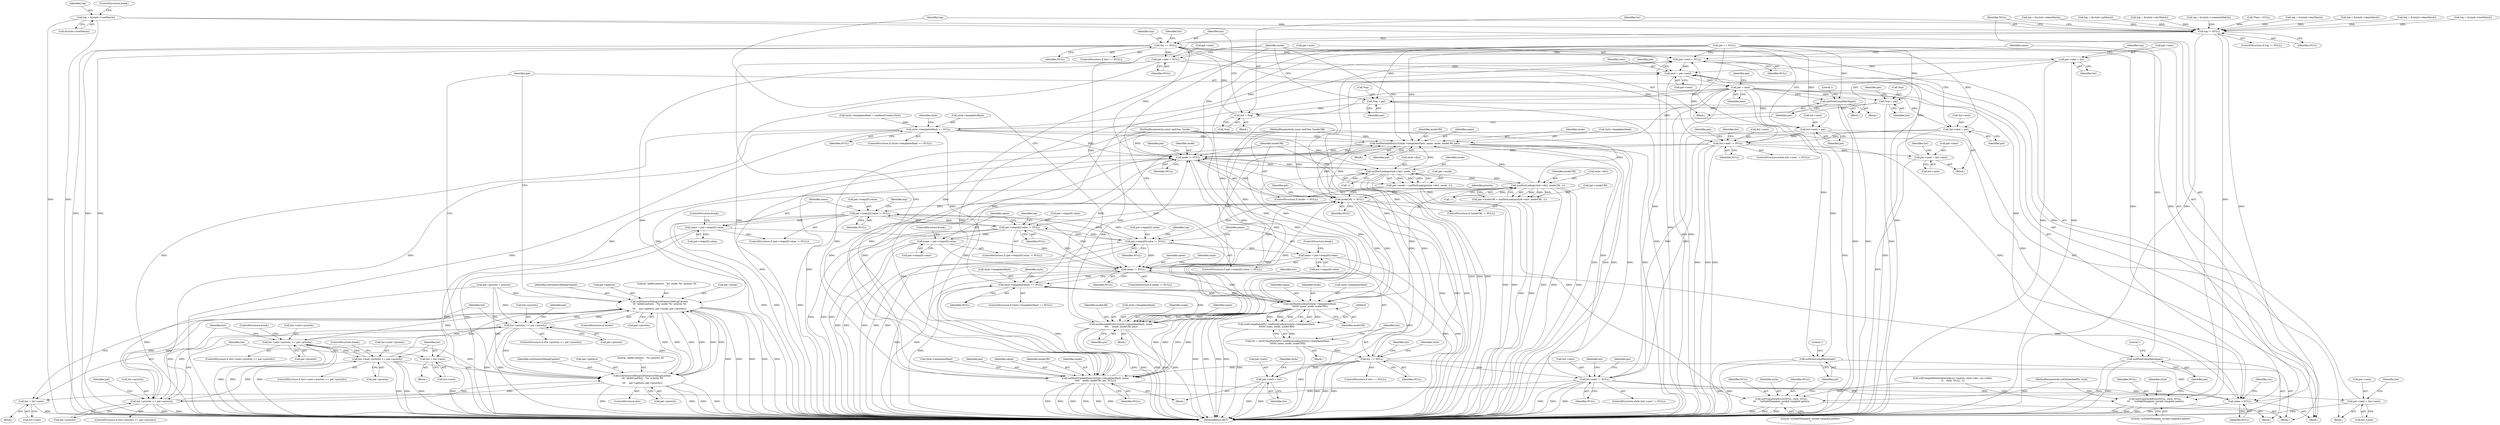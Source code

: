digraph "0_Chrome_96dbafe288dbe2f0cc45fa3c39daf6d0c37acbab_23@pointer" {
"1000271" [label="(Call,top = &(style->rootMatch))"];
"1000509" [label="(Call,top != NULL)"];
"1000518" [label="(Call,list == NULL)"];
"1000176" [label="(Call,pat->next = NULL)"];
"1000171" [label="(Call,next = pat->next)"];
"1000623" [label="(Call,pat = next)"];
"1000303" [label="(Call,xsltFreeCompMatch(pat))"];
"1000406" [label="(Call,xsltFreeCompMatch(pat))"];
"1000411" [label="(Call,xmlHashAddEntry3(style->templatesHash, name, mode, modeURI, pat))"];
"1000186" [label="(Call,mode != NULL)"];
"1000193" [label="(Call,xmlDictLookup(style->dict, mode, -1))"];
"1000189" [label="(Call,pat->mode = xmlDictLookup(style->dict, mode, -1))"];
"1000601" [label="(Call,xsltGenericDebug(xsltGenericDebugContext,\n\t\t\t \"added pattern : '%s' mode '%s' priority %f\n\",\n\t\t\t     pat->pattern, pat->mode, pat->priority))"];
"1000448" [label="(Call,list->priority <= pat->priority)"];
"1000480" [label="(Call,list->next->priority <= pat->priority)"];
"1000560" [label="(Call,list->next->priority <= pat->priority)"];
"1000614" [label="(Call,xsltGenericDebug(xsltGenericDebugContext,\n\t\t\t \"added pattern : '%s' priority %f\n\",\n\t\t\t     pat->pattern, pat->priority))"];
"1000533" [label="(Call,list->priority <= pat->priority)"];
"1000208" [label="(Call,xmlDictLookup(style->dict, modeURI, -1))"];
"1000201" [label="(Call,modeURI != NULL)"];
"1000235" [label="(Call,pat->steps[0].value != NULL)"];
"1000244" [label="(Call,name = pat->steps[0].value)"];
"1000382" [label="(Call,name != NULL)"];
"1000387" [label="(Call,style->templatesHash == NULL)"];
"1000400" [label="(Call,style->templatesHash == NULL)"];
"1000181" [label="(Call,name = NULL)"];
"1000425" [label="(Call,xmlHashLookup3(style->templatesHash,\n\t\t\t\t\t\t\t name, mode, modeURI))"];
"1000423" [label="(Call,(xsltCompMatchPtr) xmlHashLookup3(style->templatesHash,\n\t\t\t\t\t\t\t name, mode, modeURI))"];
"1000421" [label="(Call,list = (xsltCompMatchPtr) xmlHashLookup3(style->templatesHash,\n\t\t\t\t\t\t\t name, mode, modeURI))"];
"1000433" [label="(Call,list == NULL)"];
"1000456" [label="(Call,pat->next = list)"];
"1000461" [label="(Call,xmlHashUpdateEntry3(style->templatesHash, name,\n\t\t\t\t\t    mode, modeURI, pat, NULL))"];
"1000473" [label="(Call,list->next != NULL)"];
"1000490" [label="(Call,list = list->next)"];
"1000495" [label="(Call,pat->next = list->next)"];
"1000437" [label="(Call,xmlHashAddEntry3(style->templatesHash, name,\n\t\t\t\t     mode, modeURI, pat))"];
"1000310" [label="(Call,pat->steps[0].value != NULL)"];
"1000319" [label="(Call,name = pat->steps[0].value)"];
"1000355" [label="(Call,pat->steps[0].value != NULL)"];
"1000364" [label="(Call,name = pat->steps[0].value)"];
"1000298" [label="(Call,xsltTransformError(NULL, style, NULL,\n\t\t\t     \"xsltAddTemplate: invalid compiled pattern\n\"))"];
"1000204" [label="(Call,pat->modeURI = xmlDictLookup(style->dict, modeURI, -1))"];
"1000502" [label="(Call,list->next = pat)"];
"1000553" [label="(Call,list->next != NULL)"];
"1000570" [label="(Call,list = list->next)"];
"1000575" [label="(Call,pat->next = list->next)"];
"1000522" [label="(Call,*top = pat)"];
"1000513" [label="(Call,list = *top)"];
"1000546" [label="(Call,*top = pat)"];
"1000582" [label="(Call,list->next = pat)"];
"1000594" [label="(Call,xsltFreeCompMatch(pat))"];
"1000526" [label="(Call,pat->next = NULL)"];
"1000541" [label="(Call,pat->next = list)"];
"1000589" [label="(Call,xsltTransformError(NULL, style, NULL,\n\t\t\t     \"xsltAddTemplate: invalid compiled pattern\n\"))"];
"1000457" [label="(Call,pat->next)"];
"1000205" [label="(Call,pat->modeURI)"];
"1000557" [label="(Identifier,NULL)"];
"1000600" [label="(Identifier,mode)"];
"1000148" [label="(Call,xsltCompilePatternInternal(cur->match, style->doc, cur->elem,\n \t\t    style, NULL, 1))"];
"1000592" [label="(Identifier,NULL)"];
"1000570" [label="(Call,list = list->next)"];
"1000217" [label="(Identifier,priority)"];
"1000185" [label="(ControlStructure,if (mode != NULL))"];
"1000429" [label="(Identifier,name)"];
"1000110" [label="(MethodParameterIn,const xmlChar *modeURI)"];
"1000615" [label="(Identifier,xsltGenericDebugContext)"];
"1000499" [label="(Call,list->next)"];
"1000387" [label="(Call,style->templatesHash == NULL)"];
"1000465" [label="(Identifier,name)"];
"1000169" [label="(Identifier,pat)"];
"1000345" [label="(Call,top = &(style->textMatch))"];
"1000320" [label="(Identifier,name)"];
"1000542" [label="(Call,pat->next)"];
"1000395" [label="(Identifier,style)"];
"1000593" [label="(Literal,\"xsltAddTemplate: invalid compiled pattern\n\")"];
"1000422" [label="(Identifier,list)"];
"1000461" [label="(Call,xmlHashUpdateEntry3(style->templatesHash, name,\n\t\t\t\t\t    mode, modeURI, pat, NULL))"];
"1000413" [label="(Identifier,style)"];
"1000307" [label="(Literal,1)"];
"1000543" [label="(Identifier,pat)"];
"1000509" [label="(Call,top != NULL)"];
"1000463" [label="(Identifier,style)"];
"1000521" [label="(Block,)"];
"1000625" [label="(Identifier,next)"];
"1000497" [label="(Identifier,pat)"];
"1000584" [label="(Identifier,list)"];
"1000354" [label="(ControlStructure,if (pat->steps[0].value != NULL))"];
"1000569" [label="(ControlStructure,break;)"];
"1000628" [label="(MethodReturn,RET)"];
"1000219" [label="(Call,pat->priority = priority)"];
"1000595" [label="(Identifier,pat)"];
"1000535" [label="(Identifier,list)"];
"1000186" [label="(Call,mode != NULL)"];
"1000374" [label="(Call,top = &(style->elemMatch))"];
"1000177" [label="(Call,pat->next)"];
"1000410" [label="(Literal,1)"];
"1000602" [label="(Identifier,xsltGenericDebugContext)"];
"1000272" [label="(Identifier,top)"];
"1000425" [label="(Call,xmlHashLookup3(style->templatesHash,\n\t\t\t\t\t\t\t name, mode, modeURI))"];
"1000555" [label="(Identifier,list)"];
"1000204" [label="(Call,pat->modeURI = xmlDictLookup(style->dict, modeURI, -1))"];
"1000404" [label="(Identifier,NULL)"];
"1000478" [label="(Block,)"];
"1000363" [label="(Identifier,NULL)"];
"1000614" [label="(Call,xsltGenericDebug(xsltGenericDebugContext,\n\t\t\t \"added pattern : '%s' priority %f\n\",\n\t\t\t     pat->pattern, pat->priority))"];
"1000329" [label="(Call,top = &(style->piMatch))"];
"1000107" [label="(MethodParameterIn,xsltStylesheetPtr style)"];
"1000572" [label="(Call,list->next)"];
"1000386" [label="(ControlStructure,if (style->templatesHash == NULL))"];
"1000525" [label="(Identifier,pat)"];
"1000392" [label="(Block,)"];
"1000384" [label="(Identifier,NULL)"];
"1000420" [label="(Block,)"];
"1000273" [label="(Call,&(style->rootMatch))"];
"1000407" [label="(Identifier,pat)"];
"1000375" [label="(Identifier,top)"];
"1000613" [label="(ControlStructure,else)"];
"1000191" [label="(Identifier,pat)"];
"1000481" [label="(Call,list->next->priority)"];
"1000547" [label="(Call,*top)"];
"1000423" [label="(Call,(xsltCompMatchPtr) xmlHashLookup3(style->templatesHash,\n\t\t\t\t\t\t\t name, mode, modeURI))"];
"1000532" [label="(ControlStructure,if (list->priority <= pat->priority))"];
"1000172" [label="(Identifier,next)"];
"1000300" [label="(Identifier,style)"];
"1000458" [label="(Identifier,pat)"];
"1000571" [label="(Identifier,list)"];
"1000447" [label="(ControlStructure,if (list->priority <= pat->priority))"];
"1000579" [label="(Call,list->next)"];
"1000254" [label="(Call,top = &(style->attrMatch))"];
"1000624" [label="(Identifier,pat)"];
"1000190" [label="(Call,pat->mode)"];
"1000467" [label="(Identifier,modeURI)"];
"1000548" [label="(Identifier,top)"];
"1000512" [label="(Block,)"];
"1000558" [label="(Block,)"];
"1000589" [label="(Call,xsltTransformError(NULL, style, NULL,\n\t\t\t     \"xsltAddTemplate: invalid compiled pattern\n\"))"];
"1000193" [label="(Call,xmlDictLookup(style->dict, mode, -1))"];
"1000401" [label="(Call,style->templatesHash)"];
"1000321" [label="(Call,pat->steps[0].value)"];
"1000523" [label="(Call,*top)"];
"1000176" [label="(Call,pat->next = NULL)"];
"1000182" [label="(Identifier,name)"];
"1000617" [label="(Call,pat->pattern)"];
"1000203" [label="(Identifier,NULL)"];
"1000466" [label="(Identifier,mode)"];
"1000441" [label="(Identifier,name)"];
"1000526" [label="(Call,pat->next = NULL)"];
"1000236" [label="(Call,pat->steps[0].value)"];
"1000496" [label="(Call,pat->next)"];
"1000599" [label="(ControlStructure,if (mode))"];
"1000561" [label="(Call,list->next->priority)"];
"1000527" [label="(Call,pat->next)"];
"1000491" [label="(Identifier,list)"];
"1000432" [label="(ControlStructure,if (list == NULL))"];
"1000551" [label="(Block,)"];
"1000171" [label="(Call,next = pat->next)"];
"1000477" [label="(Identifier,NULL)"];
"1000433" [label="(Call,list == NULL)"];
"1000366" [label="(Call,pat->steps[0].value)"];
"1000510" [label="(Identifier,top)"];
"1000162" [label="(Call,pat == NULL)"];
"1000517" [label="(ControlStructure,if (list == NULL))"];
"1000437" [label="(Call,xmlHashAddEntry3(style->templatesHash, name,\n\t\t\t\t     mode, modeURI, pat))"];
"1000187" [label="(Identifier,mode)"];
"1000560" [label="(Call,list->next->priority <= pat->priority)"];
"1000200" [label="(ControlStructure,if (modeURI != NULL))"];
"1000590" [label="(Identifier,NULL)"];
"1000444" [label="(Identifier,pat)"];
"1000383" [label="(Identifier,name)"];
"1000299" [label="(Identifier,NULL)"];
"1000337" [label="(Call,top = &(style->commentMatch))"];
"1000566" [label="(Call,pat->priority)"];
"1000462" [label="(Call,style->templatesHash)"];
"1000232" [label="(Block,)"];
"1000382" [label="(Call,name != NULL)"];
"1000255" [label="(Identifier,top)"];
"1000456" [label="(Call,pat->next = list)"];
"1000393" [label="(Call,style->templatesHash = xmlHashCreate(1024))"];
"1000194" [label="(Call,style->dict)"];
"1000431" [label="(Identifier,modeURI)"];
"1000400" [label="(Call,style->templatesHash == NULL)"];
"1000474" [label="(Call,list->next)"];
"1000554" [label="(Call,list->next)"];
"1000417" [label="(Identifier,modeURI)"];
"1000601" [label="(Call,xsltGenericDebug(xsltGenericDebugContext,\n\t\t\t \"added pattern : '%s' mode '%s' priority %f\n\",\n\t\t\t     pat->pattern, pat->mode, pat->priority))"];
"1000430" [label="(Identifier,mode)"];
"1000415" [label="(Identifier,name)"];
"1000502" [label="(Call,list->next = pat)"];
"1000188" [label="(Identifier,NULL)"];
"1000197" [label="(Identifier,mode)"];
"1000479" [label="(ControlStructure,if (list->next->priority <= pat->priority))"];
"1000553" [label="(Call,list->next != NULL)"];
"1000616" [label="(Literal,\"added pattern : '%s' priority %f\n\")"];
"1000443" [label="(Identifier,modeURI)"];
"1000234" [label="(ControlStructure,if (pat->steps[0].value != NULL))"];
"1000552" [label="(ControlStructure,while (list->next != NULL))"];
"1000533" [label="(Call,list->priority <= pat->priority)"];
"1000577" [label="(Identifier,pat)"];
"1000416" [label="(Identifier,mode)"];
"1000486" [label="(Call,pat->priority)"];
"1000330" [label="(Identifier,top)"];
"1000610" [label="(Call,pat->priority)"];
"1000515" [label="(Call,*top)"];
"1000506" [label="(Identifier,pat)"];
"1000508" [label="(ControlStructure,if (top != NULL))"];
"1000604" [label="(Call,pat->pattern)"];
"1000520" [label="(Identifier,NULL)"];
"1000298" [label="(Call,xsltTransformError(NULL, style, NULL,\n\t\t\t     \"xsltAddTemplate: invalid compiled pattern\n\"))"];
"1000301" [label="(Identifier,NULL)"];
"1000518" [label="(Call,list == NULL)"];
"1000170" [label="(Block,)"];
"1000206" [label="(Identifier,pat)"];
"1000503" [label="(Call,list->next)"];
"1000277" [label="(ControlStructure,break;)"];
"1000389" [label="(Identifier,style)"];
"1000583" [label="(Call,list->next)"];
"1000541" [label="(Call,pat->next = list)"];
"1000471" [label="(Block,)"];
"1000209" [label="(Call,style->dict)"];
"1000575" [label="(Call,pat->next = list->next)"];
"1000411" [label="(Call,xmlHashAddEntry3(style->templatesHash, name, mode, modeURI, pat))"];
"1000235" [label="(Call,pat->steps[0].value != NULL)"];
"1000563" [label="(Identifier,list)"];
"1000549" [label="(Identifier,pat)"];
"1000181" [label="(Call,name = NULL)"];
"1000180" [label="(Identifier,NULL)"];
"1000546" [label="(Call,*top = pat)"];
"1000620" [label="(Call,pat->priority)"];
"1000244" [label="(Call,name = pat->steps[0].value)"];
"1000243" [label="(Identifier,NULL)"];
"1000335" [label="(ControlStructure,break;)"];
"1000449" [label="(Call,list->priority)"];
"1000116" [label="(Call,**top = NULL)"];
"1000439" [label="(Identifier,style)"];
"1000436" [label="(Block,)"];
"1000173" [label="(Call,pat->next)"];
"1000356" [label="(Call,pat->steps[0].value)"];
"1000530" [label="(Identifier,NULL)"];
"1000381" [label="(ControlStructure,if (name != NULL))"];
"1000412" [label="(Call,style->templatesHash)"];
"1000455" [label="(Block,)"];
"1000319" [label="(Call,name = pat->steps[0].value)"];
"1000198" [label="(Call,-1)"];
"1000586" [label="(Identifier,pat)"];
"1000495" [label="(Call,pat->next = list->next)"];
"1000623" [label="(Call,pat = next)"];
"1000468" [label="(Identifier,pat)"];
"1000469" [label="(Identifier,NULL)"];
"1000391" [label="(Identifier,NULL)"];
"1000490" [label="(Call,list = list->next)"];
"1000279" [label="(Call,top = &(style->keyMatch))"];
"1000519" [label="(Identifier,list)"];
"1000421" [label="(Call,list = (xsltCompMatchPtr) xmlHashLookup3(style->templatesHash,\n\t\t\t\t\t\t\t name, mode, modeURI))"];
"1000434" [label="(Identifier,list)"];
"1000598" [label="(Literal,1)"];
"1000201" [label="(Call,modeURI != NULL)"];
"1000189" [label="(Call,pat->mode = xmlDictLookup(style->dict, mode, -1))"];
"1000260" [label="(ControlStructure,break;)"];
"1000399" [label="(ControlStructure,if (style->templatesHash == NULL))"];
"1000448" [label="(Call,list->priority <= pat->priority)"];
"1000246" [label="(Call,pat->steps[0].value)"];
"1000438" [label="(Call,style->templatesHash)"];
"1000309" [label="(ControlStructure,if (pat->steps[0].value != NULL))"];
"1000524" [label="(Identifier,top)"];
"1000245" [label="(Identifier,name)"];
"1000450" [label="(Identifier,list)"];
"1000380" [label="(ControlStructure,break;)"];
"1000528" [label="(Identifier,pat)"];
"1000208" [label="(Call,xmlDictLookup(style->dict, modeURI, -1))"];
"1000559" [label="(ControlStructure,if (list->next->priority <= pat->priority))"];
"1000603" [label="(Literal,\"added pattern : '%s' mode '%s' priority %f\n\")"];
"1000318" [label="(Identifier,NULL)"];
"1000109" [label="(MethodParameterIn,const xmlChar *mode)"];
"1000489" [label="(ControlStructure,break;)"];
"1000365" [label="(Identifier,name)"];
"1000426" [label="(Call,style->templatesHash)"];
"1000504" [label="(Identifier,list)"];
"1000302" [label="(Literal,\"xsltAddTemplate: invalid compiled pattern\n\")"];
"1000475" [label="(Identifier,list)"];
"1000271" [label="(Call,top = &(style->rootMatch))"];
"1000364" [label="(Call,name = pat->steps[0].value)"];
"1000588" [label="(Block,)"];
"1000483" [label="(Identifier,list)"];
"1000472" [label="(ControlStructure,while (list->next != NULL))"];
"1000522" [label="(Call,*top = pat)"];
"1000311" [label="(Call,pat->steps[0].value)"];
"1000202" [label="(Identifier,modeURI)"];
"1000355" [label="(Call,pat->steps[0].value != NULL)"];
"1000406" [label="(Call,xsltFreeCompMatch(pat))"];
"1000178" [label="(Identifier,pat)"];
"1000537" [label="(Call,pat->priority)"];
"1000514" [label="(Identifier,list)"];
"1000452" [label="(Call,pat->priority)"];
"1000213" [label="(Call,-1)"];
"1000405" [label="(Block,)"];
"1000607" [label="(Call,pat->mode)"];
"1000545" [label="(Identifier,list)"];
"1000473" [label="(Call,list->next != NULL)"];
"1000435" [label="(Identifier,NULL)"];
"1000594" [label="(Call,xsltFreeCompMatch(pat))"];
"1000388" [label="(Call,style->templatesHash)"];
"1000442" [label="(Identifier,mode)"];
"1000591" [label="(Identifier,style)"];
"1000289" [label="(Call,top = &(style->elemMatch))"];
"1000534" [label="(Call,list->priority)"];
"1000212" [label="(Identifier,modeURI)"];
"1000540" [label="(Block,)"];
"1000460" [label="(Identifier,list)"];
"1000310" [label="(Call,pat->steps[0].value != NULL)"];
"1000492" [label="(Call,list->next)"];
"1000303" [label="(Call,xsltFreeCompMatch(pat))"];
"1000304" [label="(Identifier,pat)"];
"1000480" [label="(Call,list->next->priority <= pat->priority)"];
"1000263" [label="(Call,top = &(style->elemMatch))"];
"1000184" [label="(Identifier,cur)"];
"1000576" [label="(Call,pat->next)"];
"1000511" [label="(Identifier,NULL)"];
"1000183" [label="(Identifier,NULL)"];
"1000513" [label="(Call,list = *top)"];
"1000418" [label="(Identifier,pat)"];
"1000582" [label="(Call,list->next = pat)"];
"1000271" -> "1000232"  [label="AST: "];
"1000271" -> "1000273"  [label="CFG: "];
"1000272" -> "1000271"  [label="AST: "];
"1000273" -> "1000271"  [label="AST: "];
"1000277" -> "1000271"  [label="CFG: "];
"1000271" -> "1000628"  [label="DDG: "];
"1000271" -> "1000628"  [label="DDG: "];
"1000271" -> "1000509"  [label="DDG: "];
"1000509" -> "1000508"  [label="AST: "];
"1000509" -> "1000511"  [label="CFG: "];
"1000510" -> "1000509"  [label="AST: "];
"1000511" -> "1000509"  [label="AST: "];
"1000514" -> "1000509"  [label="CFG: "];
"1000590" -> "1000509"  [label="CFG: "];
"1000509" -> "1000628"  [label="DDG: "];
"1000509" -> "1000628"  [label="DDG: "];
"1000116" -> "1000509"  [label="DDG: "];
"1000374" -> "1000509"  [label="DDG: "];
"1000254" -> "1000509"  [label="DDG: "];
"1000329" -> "1000509"  [label="DDG: "];
"1000289" -> "1000509"  [label="DDG: "];
"1000279" -> "1000509"  [label="DDG: "];
"1000263" -> "1000509"  [label="DDG: "];
"1000337" -> "1000509"  [label="DDG: "];
"1000345" -> "1000509"  [label="DDG: "];
"1000382" -> "1000509"  [label="DDG: "];
"1000509" -> "1000518"  [label="DDG: "];
"1000509" -> "1000589"  [label="DDG: "];
"1000518" -> "1000517"  [label="AST: "];
"1000518" -> "1000520"  [label="CFG: "];
"1000519" -> "1000518"  [label="AST: "];
"1000520" -> "1000518"  [label="AST: "];
"1000524" -> "1000518"  [label="CFG: "];
"1000535" -> "1000518"  [label="CFG: "];
"1000518" -> "1000628"  [label="DDG: "];
"1000518" -> "1000628"  [label="DDG: "];
"1000518" -> "1000628"  [label="DDG: "];
"1000518" -> "1000176"  [label="DDG: "];
"1000518" -> "1000181"  [label="DDG: "];
"1000518" -> "1000186"  [label="DDG: "];
"1000513" -> "1000518"  [label="DDG: "];
"1000518" -> "1000526"  [label="DDG: "];
"1000518" -> "1000541"  [label="DDG: "];
"1000518" -> "1000553"  [label="DDG: "];
"1000176" -> "1000170"  [label="AST: "];
"1000176" -> "1000180"  [label="CFG: "];
"1000177" -> "1000176"  [label="AST: "];
"1000180" -> "1000176"  [label="AST: "];
"1000182" -> "1000176"  [label="CFG: "];
"1000176" -> "1000628"  [label="DDG: "];
"1000176" -> "1000171"  [label="DDG: "];
"1000162" -> "1000176"  [label="DDG: "];
"1000553" -> "1000176"  [label="DDG: "];
"1000400" -> "1000176"  [label="DDG: "];
"1000433" -> "1000176"  [label="DDG: "];
"1000461" -> "1000176"  [label="DDG: "];
"1000473" -> "1000176"  [label="DDG: "];
"1000171" -> "1000170"  [label="AST: "];
"1000171" -> "1000173"  [label="CFG: "];
"1000172" -> "1000171"  [label="AST: "];
"1000173" -> "1000171"  [label="AST: "];
"1000178" -> "1000171"  [label="CFG: "];
"1000171" -> "1000628"  [label="DDG: "];
"1000456" -> "1000171"  [label="DDG: "];
"1000495" -> "1000171"  [label="DDG: "];
"1000541" -> "1000171"  [label="DDG: "];
"1000526" -> "1000171"  [label="DDG: "];
"1000575" -> "1000171"  [label="DDG: "];
"1000171" -> "1000623"  [label="DDG: "];
"1000623" -> "1000170"  [label="AST: "];
"1000623" -> "1000625"  [label="CFG: "];
"1000624" -> "1000623"  [label="AST: "];
"1000625" -> "1000623"  [label="AST: "];
"1000169" -> "1000623"  [label="CFG: "];
"1000623" -> "1000628"  [label="DDG: "];
"1000623" -> "1000628"  [label="DDG: "];
"1000623" -> "1000303"  [label="DDG: "];
"1000623" -> "1000406"  [label="DDG: "];
"1000623" -> "1000411"  [label="DDG: "];
"1000623" -> "1000437"  [label="DDG: "];
"1000623" -> "1000461"  [label="DDG: "];
"1000623" -> "1000502"  [label="DDG: "];
"1000623" -> "1000522"  [label="DDG: "];
"1000623" -> "1000546"  [label="DDG: "];
"1000623" -> "1000582"  [label="DDG: "];
"1000623" -> "1000594"  [label="DDG: "];
"1000303" -> "1000232"  [label="AST: "];
"1000303" -> "1000304"  [label="CFG: "];
"1000304" -> "1000303"  [label="AST: "];
"1000307" -> "1000303"  [label="CFG: "];
"1000303" -> "1000628"  [label="DDG: "];
"1000303" -> "1000628"  [label="DDG: "];
"1000162" -> "1000303"  [label="DDG: "];
"1000406" -> "1000405"  [label="AST: "];
"1000406" -> "1000407"  [label="CFG: "];
"1000407" -> "1000406"  [label="AST: "];
"1000410" -> "1000406"  [label="CFG: "];
"1000406" -> "1000628"  [label="DDG: "];
"1000406" -> "1000628"  [label="DDG: "];
"1000162" -> "1000406"  [label="DDG: "];
"1000411" -> "1000392"  [label="AST: "];
"1000411" -> "1000418"  [label="CFG: "];
"1000412" -> "1000411"  [label="AST: "];
"1000415" -> "1000411"  [label="AST: "];
"1000416" -> "1000411"  [label="AST: "];
"1000417" -> "1000411"  [label="AST: "];
"1000418" -> "1000411"  [label="AST: "];
"1000600" -> "1000411"  [label="CFG: "];
"1000411" -> "1000628"  [label="DDG: "];
"1000411" -> "1000628"  [label="DDG: "];
"1000411" -> "1000628"  [label="DDG: "];
"1000411" -> "1000628"  [label="DDG: "];
"1000411" -> "1000628"  [label="DDG: "];
"1000411" -> "1000186"  [label="DDG: "];
"1000411" -> "1000201"  [label="DDG: "];
"1000411" -> "1000387"  [label="DDG: "];
"1000400" -> "1000411"  [label="DDG: "];
"1000382" -> "1000411"  [label="DDG: "];
"1000186" -> "1000411"  [label="DDG: "];
"1000193" -> "1000411"  [label="DDG: "];
"1000109" -> "1000411"  [label="DDG: "];
"1000208" -> "1000411"  [label="DDG: "];
"1000201" -> "1000411"  [label="DDG: "];
"1000110" -> "1000411"  [label="DDG: "];
"1000162" -> "1000411"  [label="DDG: "];
"1000186" -> "1000185"  [label="AST: "];
"1000186" -> "1000188"  [label="CFG: "];
"1000187" -> "1000186"  [label="AST: "];
"1000188" -> "1000186"  [label="AST: "];
"1000191" -> "1000186"  [label="CFG: "];
"1000202" -> "1000186"  [label="CFG: "];
"1000186" -> "1000628"  [label="DDG: "];
"1000186" -> "1000628"  [label="DDG: "];
"1000437" -> "1000186"  [label="DDG: "];
"1000193" -> "1000186"  [label="DDG: "];
"1000425" -> "1000186"  [label="DDG: "];
"1000461" -> "1000186"  [label="DDG: "];
"1000461" -> "1000186"  [label="DDG: "];
"1000109" -> "1000186"  [label="DDG: "];
"1000162" -> "1000186"  [label="DDG: "];
"1000553" -> "1000186"  [label="DDG: "];
"1000400" -> "1000186"  [label="DDG: "];
"1000433" -> "1000186"  [label="DDG: "];
"1000473" -> "1000186"  [label="DDG: "];
"1000186" -> "1000193"  [label="DDG: "];
"1000186" -> "1000201"  [label="DDG: "];
"1000186" -> "1000425"  [label="DDG: "];
"1000193" -> "1000189"  [label="AST: "];
"1000193" -> "1000198"  [label="CFG: "];
"1000194" -> "1000193"  [label="AST: "];
"1000197" -> "1000193"  [label="AST: "];
"1000198" -> "1000193"  [label="AST: "];
"1000189" -> "1000193"  [label="CFG: "];
"1000193" -> "1000628"  [label="DDG: "];
"1000193" -> "1000628"  [label="DDG: "];
"1000193" -> "1000628"  [label="DDG: "];
"1000193" -> "1000189"  [label="DDG: "];
"1000193" -> "1000189"  [label="DDG: "];
"1000193" -> "1000189"  [label="DDG: "];
"1000208" -> "1000193"  [label="DDG: "];
"1000109" -> "1000193"  [label="DDG: "];
"1000198" -> "1000193"  [label="DDG: "];
"1000193" -> "1000208"  [label="DDG: "];
"1000193" -> "1000425"  [label="DDG: "];
"1000189" -> "1000185"  [label="AST: "];
"1000190" -> "1000189"  [label="AST: "];
"1000202" -> "1000189"  [label="CFG: "];
"1000189" -> "1000628"  [label="DDG: "];
"1000189" -> "1000628"  [label="DDG: "];
"1000189" -> "1000601"  [label="DDG: "];
"1000601" -> "1000599"  [label="AST: "];
"1000601" -> "1000610"  [label="CFG: "];
"1000602" -> "1000601"  [label="AST: "];
"1000603" -> "1000601"  [label="AST: "];
"1000604" -> "1000601"  [label="AST: "];
"1000607" -> "1000601"  [label="AST: "];
"1000610" -> "1000601"  [label="AST: "];
"1000624" -> "1000601"  [label="CFG: "];
"1000601" -> "1000628"  [label="DDG: "];
"1000601" -> "1000628"  [label="DDG: "];
"1000601" -> "1000628"  [label="DDG: "];
"1000601" -> "1000628"  [label="DDG: "];
"1000601" -> "1000628"  [label="DDG: "];
"1000601" -> "1000448"  [label="DDG: "];
"1000601" -> "1000533"  [label="DDG: "];
"1000614" -> "1000601"  [label="DDG: "];
"1000614" -> "1000601"  [label="DDG: "];
"1000614" -> "1000601"  [label="DDG: "];
"1000480" -> "1000601"  [label="DDG: "];
"1000560" -> "1000601"  [label="DDG: "];
"1000448" -> "1000601"  [label="DDG: "];
"1000219" -> "1000601"  [label="DDG: "];
"1000533" -> "1000601"  [label="DDG: "];
"1000601" -> "1000614"  [label="DDG: "];
"1000601" -> "1000614"  [label="DDG: "];
"1000601" -> "1000614"  [label="DDG: "];
"1000448" -> "1000447"  [label="AST: "];
"1000448" -> "1000452"  [label="CFG: "];
"1000449" -> "1000448"  [label="AST: "];
"1000452" -> "1000448"  [label="AST: "];
"1000458" -> "1000448"  [label="CFG: "];
"1000475" -> "1000448"  [label="CFG: "];
"1000448" -> "1000628"  [label="DDG: "];
"1000448" -> "1000628"  [label="DDG: "];
"1000533" -> "1000448"  [label="DDG: "];
"1000219" -> "1000448"  [label="DDG: "];
"1000614" -> "1000448"  [label="DDG: "];
"1000448" -> "1000480"  [label="DDG: "];
"1000448" -> "1000533"  [label="DDG: "];
"1000448" -> "1000614"  [label="DDG: "];
"1000480" -> "1000479"  [label="AST: "];
"1000480" -> "1000486"  [label="CFG: "];
"1000481" -> "1000480"  [label="AST: "];
"1000486" -> "1000480"  [label="AST: "];
"1000489" -> "1000480"  [label="CFG: "];
"1000491" -> "1000480"  [label="CFG: "];
"1000480" -> "1000628"  [label="DDG: "];
"1000480" -> "1000628"  [label="DDG: "];
"1000480" -> "1000628"  [label="DDG: "];
"1000560" -> "1000480"  [label="DDG: "];
"1000480" -> "1000560"  [label="DDG: "];
"1000480" -> "1000614"  [label="DDG: "];
"1000560" -> "1000559"  [label="AST: "];
"1000560" -> "1000566"  [label="CFG: "];
"1000561" -> "1000560"  [label="AST: "];
"1000566" -> "1000560"  [label="AST: "];
"1000569" -> "1000560"  [label="CFG: "];
"1000571" -> "1000560"  [label="CFG: "];
"1000560" -> "1000628"  [label="DDG: "];
"1000560" -> "1000628"  [label="DDG: "];
"1000560" -> "1000628"  [label="DDG: "];
"1000533" -> "1000560"  [label="DDG: "];
"1000560" -> "1000614"  [label="DDG: "];
"1000614" -> "1000613"  [label="AST: "];
"1000614" -> "1000620"  [label="CFG: "];
"1000615" -> "1000614"  [label="AST: "];
"1000616" -> "1000614"  [label="AST: "];
"1000617" -> "1000614"  [label="AST: "];
"1000620" -> "1000614"  [label="AST: "];
"1000624" -> "1000614"  [label="CFG: "];
"1000614" -> "1000628"  [label="DDG: "];
"1000614" -> "1000628"  [label="DDG: "];
"1000614" -> "1000628"  [label="DDG: "];
"1000614" -> "1000628"  [label="DDG: "];
"1000614" -> "1000533"  [label="DDG: "];
"1000219" -> "1000614"  [label="DDG: "];
"1000533" -> "1000614"  [label="DDG: "];
"1000533" -> "1000532"  [label="AST: "];
"1000533" -> "1000537"  [label="CFG: "];
"1000534" -> "1000533"  [label="AST: "];
"1000537" -> "1000533"  [label="AST: "];
"1000543" -> "1000533"  [label="CFG: "];
"1000555" -> "1000533"  [label="CFG: "];
"1000533" -> "1000628"  [label="DDG: "];
"1000533" -> "1000628"  [label="DDG: "];
"1000219" -> "1000533"  [label="DDG: "];
"1000208" -> "1000204"  [label="AST: "];
"1000208" -> "1000213"  [label="CFG: "];
"1000209" -> "1000208"  [label="AST: "];
"1000212" -> "1000208"  [label="AST: "];
"1000213" -> "1000208"  [label="AST: "];
"1000204" -> "1000208"  [label="CFG: "];
"1000208" -> "1000628"  [label="DDG: "];
"1000208" -> "1000628"  [label="DDG: "];
"1000208" -> "1000628"  [label="DDG: "];
"1000208" -> "1000201"  [label="DDG: "];
"1000208" -> "1000204"  [label="DDG: "];
"1000208" -> "1000204"  [label="DDG: "];
"1000208" -> "1000204"  [label="DDG: "];
"1000201" -> "1000208"  [label="DDG: "];
"1000110" -> "1000208"  [label="DDG: "];
"1000213" -> "1000208"  [label="DDG: "];
"1000208" -> "1000425"  [label="DDG: "];
"1000201" -> "1000200"  [label="AST: "];
"1000201" -> "1000203"  [label="CFG: "];
"1000202" -> "1000201"  [label="AST: "];
"1000203" -> "1000201"  [label="AST: "];
"1000206" -> "1000201"  [label="CFG: "];
"1000217" -> "1000201"  [label="CFG: "];
"1000201" -> "1000628"  [label="DDG: "];
"1000201" -> "1000628"  [label="DDG: "];
"1000201" -> "1000628"  [label="DDG: "];
"1000437" -> "1000201"  [label="DDG: "];
"1000461" -> "1000201"  [label="DDG: "];
"1000425" -> "1000201"  [label="DDG: "];
"1000110" -> "1000201"  [label="DDG: "];
"1000201" -> "1000235"  [label="DDG: "];
"1000201" -> "1000298"  [label="DDG: "];
"1000201" -> "1000310"  [label="DDG: "];
"1000201" -> "1000355"  [label="DDG: "];
"1000201" -> "1000382"  [label="DDG: "];
"1000201" -> "1000425"  [label="DDG: "];
"1000235" -> "1000234"  [label="AST: "];
"1000235" -> "1000243"  [label="CFG: "];
"1000236" -> "1000235"  [label="AST: "];
"1000243" -> "1000235"  [label="AST: "];
"1000245" -> "1000235"  [label="CFG: "];
"1000255" -> "1000235"  [label="CFG: "];
"1000235" -> "1000628"  [label="DDG: "];
"1000235" -> "1000628"  [label="DDG: "];
"1000235" -> "1000628"  [label="DDG: "];
"1000355" -> "1000235"  [label="DDG: "];
"1000310" -> "1000235"  [label="DDG: "];
"1000235" -> "1000244"  [label="DDG: "];
"1000235" -> "1000310"  [label="DDG: "];
"1000235" -> "1000355"  [label="DDG: "];
"1000235" -> "1000382"  [label="DDG: "];
"1000244" -> "1000234"  [label="AST: "];
"1000244" -> "1000246"  [label="CFG: "];
"1000245" -> "1000244"  [label="AST: "];
"1000246" -> "1000244"  [label="AST: "];
"1000260" -> "1000244"  [label="CFG: "];
"1000244" -> "1000628"  [label="DDG: "];
"1000244" -> "1000628"  [label="DDG: "];
"1000244" -> "1000382"  [label="DDG: "];
"1000382" -> "1000381"  [label="AST: "];
"1000382" -> "1000384"  [label="CFG: "];
"1000383" -> "1000382"  [label="AST: "];
"1000384" -> "1000382"  [label="AST: "];
"1000389" -> "1000382"  [label="CFG: "];
"1000510" -> "1000382"  [label="CFG: "];
"1000382" -> "1000628"  [label="DDG: "];
"1000382" -> "1000628"  [label="DDG: "];
"1000181" -> "1000382"  [label="DDG: "];
"1000364" -> "1000382"  [label="DDG: "];
"1000319" -> "1000382"  [label="DDG: "];
"1000310" -> "1000382"  [label="DDG: "];
"1000355" -> "1000382"  [label="DDG: "];
"1000382" -> "1000387"  [label="DDG: "];
"1000382" -> "1000425"  [label="DDG: "];
"1000387" -> "1000386"  [label="AST: "];
"1000387" -> "1000391"  [label="CFG: "];
"1000388" -> "1000387"  [label="AST: "];
"1000391" -> "1000387"  [label="AST: "];
"1000395" -> "1000387"  [label="CFG: "];
"1000422" -> "1000387"  [label="CFG: "];
"1000387" -> "1000628"  [label="DDG: "];
"1000437" -> "1000387"  [label="DDG: "];
"1000425" -> "1000387"  [label="DDG: "];
"1000461" -> "1000387"  [label="DDG: "];
"1000387" -> "1000400"  [label="DDG: "];
"1000387" -> "1000425"  [label="DDG: "];
"1000387" -> "1000433"  [label="DDG: "];
"1000400" -> "1000399"  [label="AST: "];
"1000400" -> "1000404"  [label="CFG: "];
"1000401" -> "1000400"  [label="AST: "];
"1000404" -> "1000400"  [label="AST: "];
"1000407" -> "1000400"  [label="CFG: "];
"1000413" -> "1000400"  [label="CFG: "];
"1000400" -> "1000628"  [label="DDG: "];
"1000400" -> "1000628"  [label="DDG: "];
"1000400" -> "1000628"  [label="DDG: "];
"1000400" -> "1000181"  [label="DDG: "];
"1000393" -> "1000400"  [label="DDG: "];
"1000181" -> "1000170"  [label="AST: "];
"1000181" -> "1000183"  [label="CFG: "];
"1000182" -> "1000181"  [label="AST: "];
"1000183" -> "1000181"  [label="AST: "];
"1000184" -> "1000181"  [label="CFG: "];
"1000181" -> "1000628"  [label="DDG: "];
"1000162" -> "1000181"  [label="DDG: "];
"1000553" -> "1000181"  [label="DDG: "];
"1000433" -> "1000181"  [label="DDG: "];
"1000461" -> "1000181"  [label="DDG: "];
"1000473" -> "1000181"  [label="DDG: "];
"1000425" -> "1000423"  [label="AST: "];
"1000425" -> "1000431"  [label="CFG: "];
"1000426" -> "1000425"  [label="AST: "];
"1000429" -> "1000425"  [label="AST: "];
"1000430" -> "1000425"  [label="AST: "];
"1000431" -> "1000425"  [label="AST: "];
"1000423" -> "1000425"  [label="CFG: "];
"1000425" -> "1000628"  [label="DDG: "];
"1000425" -> "1000628"  [label="DDG: "];
"1000425" -> "1000628"  [label="DDG: "];
"1000425" -> "1000628"  [label="DDG: "];
"1000425" -> "1000423"  [label="DDG: "];
"1000425" -> "1000423"  [label="DDG: "];
"1000425" -> "1000423"  [label="DDG: "];
"1000425" -> "1000423"  [label="DDG: "];
"1000109" -> "1000425"  [label="DDG: "];
"1000110" -> "1000425"  [label="DDG: "];
"1000425" -> "1000437"  [label="DDG: "];
"1000425" -> "1000437"  [label="DDG: "];
"1000425" -> "1000437"  [label="DDG: "];
"1000425" -> "1000437"  [label="DDG: "];
"1000425" -> "1000461"  [label="DDG: "];
"1000425" -> "1000461"  [label="DDG: "];
"1000425" -> "1000461"  [label="DDG: "];
"1000425" -> "1000461"  [label="DDG: "];
"1000423" -> "1000421"  [label="AST: "];
"1000424" -> "1000423"  [label="AST: "];
"1000421" -> "1000423"  [label="CFG: "];
"1000423" -> "1000628"  [label="DDG: "];
"1000423" -> "1000421"  [label="DDG: "];
"1000421" -> "1000420"  [label="AST: "];
"1000422" -> "1000421"  [label="AST: "];
"1000434" -> "1000421"  [label="CFG: "];
"1000421" -> "1000628"  [label="DDG: "];
"1000421" -> "1000433"  [label="DDG: "];
"1000433" -> "1000432"  [label="AST: "];
"1000433" -> "1000435"  [label="CFG: "];
"1000434" -> "1000433"  [label="AST: "];
"1000435" -> "1000433"  [label="AST: "];
"1000439" -> "1000433"  [label="CFG: "];
"1000450" -> "1000433"  [label="CFG: "];
"1000433" -> "1000628"  [label="DDG: "];
"1000433" -> "1000628"  [label="DDG: "];
"1000433" -> "1000628"  [label="DDG: "];
"1000433" -> "1000456"  [label="DDG: "];
"1000433" -> "1000461"  [label="DDG: "];
"1000433" -> "1000473"  [label="DDG: "];
"1000456" -> "1000455"  [label="AST: "];
"1000456" -> "1000460"  [label="CFG: "];
"1000457" -> "1000456"  [label="AST: "];
"1000460" -> "1000456"  [label="AST: "];
"1000463" -> "1000456"  [label="CFG: "];
"1000456" -> "1000628"  [label="DDG: "];
"1000456" -> "1000628"  [label="DDG: "];
"1000461" -> "1000455"  [label="AST: "];
"1000461" -> "1000469"  [label="CFG: "];
"1000462" -> "1000461"  [label="AST: "];
"1000465" -> "1000461"  [label="AST: "];
"1000466" -> "1000461"  [label="AST: "];
"1000467" -> "1000461"  [label="AST: "];
"1000468" -> "1000461"  [label="AST: "];
"1000469" -> "1000461"  [label="AST: "];
"1000600" -> "1000461"  [label="CFG: "];
"1000461" -> "1000628"  [label="DDG: "];
"1000461" -> "1000628"  [label="DDG: "];
"1000461" -> "1000628"  [label="DDG: "];
"1000461" -> "1000628"  [label="DDG: "];
"1000461" -> "1000628"  [label="DDG: "];
"1000461" -> "1000628"  [label="DDG: "];
"1000109" -> "1000461"  [label="DDG: "];
"1000110" -> "1000461"  [label="DDG: "];
"1000162" -> "1000461"  [label="DDG: "];
"1000473" -> "1000472"  [label="AST: "];
"1000473" -> "1000477"  [label="CFG: "];
"1000474" -> "1000473"  [label="AST: "];
"1000477" -> "1000473"  [label="AST: "];
"1000483" -> "1000473"  [label="CFG: "];
"1000497" -> "1000473"  [label="CFG: "];
"1000473" -> "1000628"  [label="DDG: "];
"1000473" -> "1000628"  [label="DDG: "];
"1000473" -> "1000628"  [label="DDG: "];
"1000582" -> "1000473"  [label="DDG: "];
"1000502" -> "1000473"  [label="DDG: "];
"1000473" -> "1000490"  [label="DDG: "];
"1000473" -> "1000495"  [label="DDG: "];
"1000490" -> "1000478"  [label="AST: "];
"1000490" -> "1000492"  [label="CFG: "];
"1000491" -> "1000490"  [label="AST: "];
"1000492" -> "1000490"  [label="AST: "];
"1000475" -> "1000490"  [label="CFG: "];
"1000490" -> "1000628"  [label="DDG: "];
"1000495" -> "1000471"  [label="AST: "];
"1000495" -> "1000499"  [label="CFG: "];
"1000496" -> "1000495"  [label="AST: "];
"1000499" -> "1000495"  [label="AST: "];
"1000504" -> "1000495"  [label="CFG: "];
"1000495" -> "1000628"  [label="DDG: "];
"1000437" -> "1000436"  [label="AST: "];
"1000437" -> "1000444"  [label="CFG: "];
"1000438" -> "1000437"  [label="AST: "];
"1000441" -> "1000437"  [label="AST: "];
"1000442" -> "1000437"  [label="AST: "];
"1000443" -> "1000437"  [label="AST: "];
"1000444" -> "1000437"  [label="AST: "];
"1000600" -> "1000437"  [label="CFG: "];
"1000437" -> "1000628"  [label="DDG: "];
"1000437" -> "1000628"  [label="DDG: "];
"1000437" -> "1000628"  [label="DDG: "];
"1000437" -> "1000628"  [label="DDG: "];
"1000437" -> "1000628"  [label="DDG: "];
"1000109" -> "1000437"  [label="DDG: "];
"1000110" -> "1000437"  [label="DDG: "];
"1000162" -> "1000437"  [label="DDG: "];
"1000310" -> "1000309"  [label="AST: "];
"1000310" -> "1000318"  [label="CFG: "];
"1000311" -> "1000310"  [label="AST: "];
"1000318" -> "1000310"  [label="AST: "];
"1000320" -> "1000310"  [label="CFG: "];
"1000330" -> "1000310"  [label="CFG: "];
"1000310" -> "1000628"  [label="DDG: "];
"1000310" -> "1000628"  [label="DDG: "];
"1000310" -> "1000628"  [label="DDG: "];
"1000355" -> "1000310"  [label="DDG: "];
"1000310" -> "1000319"  [label="DDG: "];
"1000310" -> "1000355"  [label="DDG: "];
"1000319" -> "1000309"  [label="AST: "];
"1000319" -> "1000321"  [label="CFG: "];
"1000320" -> "1000319"  [label="AST: "];
"1000321" -> "1000319"  [label="AST: "];
"1000335" -> "1000319"  [label="CFG: "];
"1000319" -> "1000628"  [label="DDG: "];
"1000319" -> "1000628"  [label="DDG: "];
"1000355" -> "1000354"  [label="AST: "];
"1000355" -> "1000363"  [label="CFG: "];
"1000356" -> "1000355"  [label="AST: "];
"1000363" -> "1000355"  [label="AST: "];
"1000365" -> "1000355"  [label="CFG: "];
"1000375" -> "1000355"  [label="CFG: "];
"1000355" -> "1000628"  [label="DDG: "];
"1000355" -> "1000628"  [label="DDG: "];
"1000355" -> "1000628"  [label="DDG: "];
"1000355" -> "1000364"  [label="DDG: "];
"1000364" -> "1000354"  [label="AST: "];
"1000364" -> "1000366"  [label="CFG: "];
"1000365" -> "1000364"  [label="AST: "];
"1000366" -> "1000364"  [label="AST: "];
"1000380" -> "1000364"  [label="CFG: "];
"1000364" -> "1000628"  [label="DDG: "];
"1000364" -> "1000628"  [label="DDG: "];
"1000298" -> "1000232"  [label="AST: "];
"1000298" -> "1000302"  [label="CFG: "];
"1000299" -> "1000298"  [label="AST: "];
"1000300" -> "1000298"  [label="AST: "];
"1000301" -> "1000298"  [label="AST: "];
"1000302" -> "1000298"  [label="AST: "];
"1000304" -> "1000298"  [label="CFG: "];
"1000298" -> "1000628"  [label="DDG: "];
"1000298" -> "1000628"  [label="DDG: "];
"1000298" -> "1000628"  [label="DDG: "];
"1000148" -> "1000298"  [label="DDG: "];
"1000107" -> "1000298"  [label="DDG: "];
"1000204" -> "1000200"  [label="AST: "];
"1000205" -> "1000204"  [label="AST: "];
"1000217" -> "1000204"  [label="CFG: "];
"1000204" -> "1000628"  [label="DDG: "];
"1000204" -> "1000628"  [label="DDG: "];
"1000502" -> "1000471"  [label="AST: "];
"1000502" -> "1000506"  [label="CFG: "];
"1000503" -> "1000502"  [label="AST: "];
"1000506" -> "1000502"  [label="AST: "];
"1000600" -> "1000502"  [label="CFG: "];
"1000502" -> "1000628"  [label="DDG: "];
"1000162" -> "1000502"  [label="DDG: "];
"1000502" -> "1000553"  [label="DDG: "];
"1000553" -> "1000552"  [label="AST: "];
"1000553" -> "1000557"  [label="CFG: "];
"1000554" -> "1000553"  [label="AST: "];
"1000557" -> "1000553"  [label="AST: "];
"1000563" -> "1000553"  [label="CFG: "];
"1000577" -> "1000553"  [label="CFG: "];
"1000553" -> "1000628"  [label="DDG: "];
"1000553" -> "1000628"  [label="DDG: "];
"1000553" -> "1000628"  [label="DDG: "];
"1000582" -> "1000553"  [label="DDG: "];
"1000553" -> "1000570"  [label="DDG: "];
"1000553" -> "1000575"  [label="DDG: "];
"1000570" -> "1000558"  [label="AST: "];
"1000570" -> "1000572"  [label="CFG: "];
"1000571" -> "1000570"  [label="AST: "];
"1000572" -> "1000570"  [label="AST: "];
"1000555" -> "1000570"  [label="CFG: "];
"1000570" -> "1000628"  [label="DDG: "];
"1000575" -> "1000551"  [label="AST: "];
"1000575" -> "1000579"  [label="CFG: "];
"1000576" -> "1000575"  [label="AST: "];
"1000579" -> "1000575"  [label="AST: "];
"1000584" -> "1000575"  [label="CFG: "];
"1000575" -> "1000628"  [label="DDG: "];
"1000522" -> "1000521"  [label="AST: "];
"1000522" -> "1000525"  [label="CFG: "];
"1000523" -> "1000522"  [label="AST: "];
"1000525" -> "1000522"  [label="AST: "];
"1000528" -> "1000522"  [label="CFG: "];
"1000522" -> "1000628"  [label="DDG: "];
"1000522" -> "1000513"  [label="DDG: "];
"1000162" -> "1000522"  [label="DDG: "];
"1000513" -> "1000512"  [label="AST: "];
"1000513" -> "1000515"  [label="CFG: "];
"1000514" -> "1000513"  [label="AST: "];
"1000515" -> "1000513"  [label="AST: "];
"1000519" -> "1000513"  [label="CFG: "];
"1000513" -> "1000628"  [label="DDG: "];
"1000546" -> "1000513"  [label="DDG: "];
"1000546" -> "1000540"  [label="AST: "];
"1000546" -> "1000549"  [label="CFG: "];
"1000547" -> "1000546"  [label="AST: "];
"1000549" -> "1000546"  [label="AST: "];
"1000600" -> "1000546"  [label="CFG: "];
"1000546" -> "1000628"  [label="DDG: "];
"1000162" -> "1000546"  [label="DDG: "];
"1000582" -> "1000551"  [label="AST: "];
"1000582" -> "1000586"  [label="CFG: "];
"1000583" -> "1000582"  [label="AST: "];
"1000586" -> "1000582"  [label="AST: "];
"1000600" -> "1000582"  [label="CFG: "];
"1000582" -> "1000628"  [label="DDG: "];
"1000162" -> "1000582"  [label="DDG: "];
"1000594" -> "1000588"  [label="AST: "];
"1000594" -> "1000595"  [label="CFG: "];
"1000595" -> "1000594"  [label="AST: "];
"1000598" -> "1000594"  [label="CFG: "];
"1000594" -> "1000628"  [label="DDG: "];
"1000594" -> "1000628"  [label="DDG: "];
"1000162" -> "1000594"  [label="DDG: "];
"1000526" -> "1000521"  [label="AST: "];
"1000526" -> "1000530"  [label="CFG: "];
"1000527" -> "1000526"  [label="AST: "];
"1000530" -> "1000526"  [label="AST: "];
"1000600" -> "1000526"  [label="CFG: "];
"1000526" -> "1000628"  [label="DDG: "];
"1000526" -> "1000628"  [label="DDG: "];
"1000541" -> "1000540"  [label="AST: "];
"1000541" -> "1000545"  [label="CFG: "];
"1000542" -> "1000541"  [label="AST: "];
"1000545" -> "1000541"  [label="AST: "];
"1000548" -> "1000541"  [label="CFG: "];
"1000541" -> "1000628"  [label="DDG: "];
"1000541" -> "1000628"  [label="DDG: "];
"1000589" -> "1000588"  [label="AST: "];
"1000589" -> "1000593"  [label="CFG: "];
"1000590" -> "1000589"  [label="AST: "];
"1000591" -> "1000589"  [label="AST: "];
"1000592" -> "1000589"  [label="AST: "];
"1000593" -> "1000589"  [label="AST: "];
"1000595" -> "1000589"  [label="CFG: "];
"1000589" -> "1000628"  [label="DDG: "];
"1000589" -> "1000628"  [label="DDG: "];
"1000589" -> "1000628"  [label="DDG: "];
"1000148" -> "1000589"  [label="DDG: "];
"1000107" -> "1000589"  [label="DDG: "];
}
